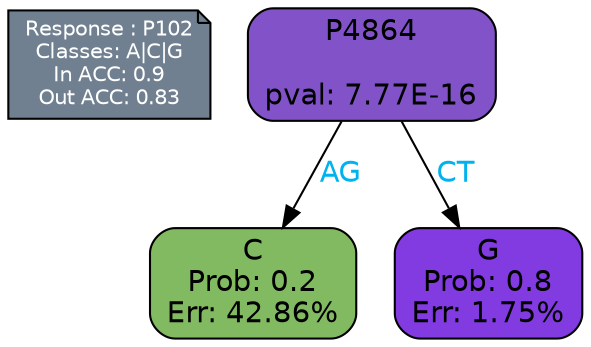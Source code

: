 digraph Tree {
node [shape=box, style="filled, rounded", color="black", fontname=helvetica] ;
graph [ranksep=equally, splines=polylines, bgcolor=transparent, dpi=600] ;
edge [fontname=helvetica] ;
LEGEND [label="Response : P102
Classes: A|C|G
In ACC: 0.9
Out ACC: 0.83
",shape=note,align=left,style=filled,fillcolor="slategray",fontcolor="white",fontsize=10];1 [label="P4864

pval: 7.77E-16", fillcolor="#8253c8"] ;
2 [label="C
Prob: 0.2
Err: 42.86%", fillcolor="#82ba62"] ;
3 [label="G
Prob: 0.8
Err: 1.75%", fillcolor="#823ae1"] ;
1 -> 2 [label="AG",fontcolor=deepskyblue2] ;
1 -> 3 [label="CT",fontcolor=deepskyblue2] ;
{rank = same; 2;3;}{rank = same; LEGEND;1;}}